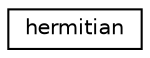 digraph "Graphical Class Hierarchy"
{
  edge [fontname="Helvetica",fontsize="10",labelfontname="Helvetica",labelfontsize="10"];
  node [fontname="Helvetica",fontsize="10",shape=record];
  rankdir="LR";
  Node0 [label="hermitian",height=0.2,width=0.4,color="black", fillcolor="white", style="filled",URL="$d4/d11/classhermitian.html"];
}
